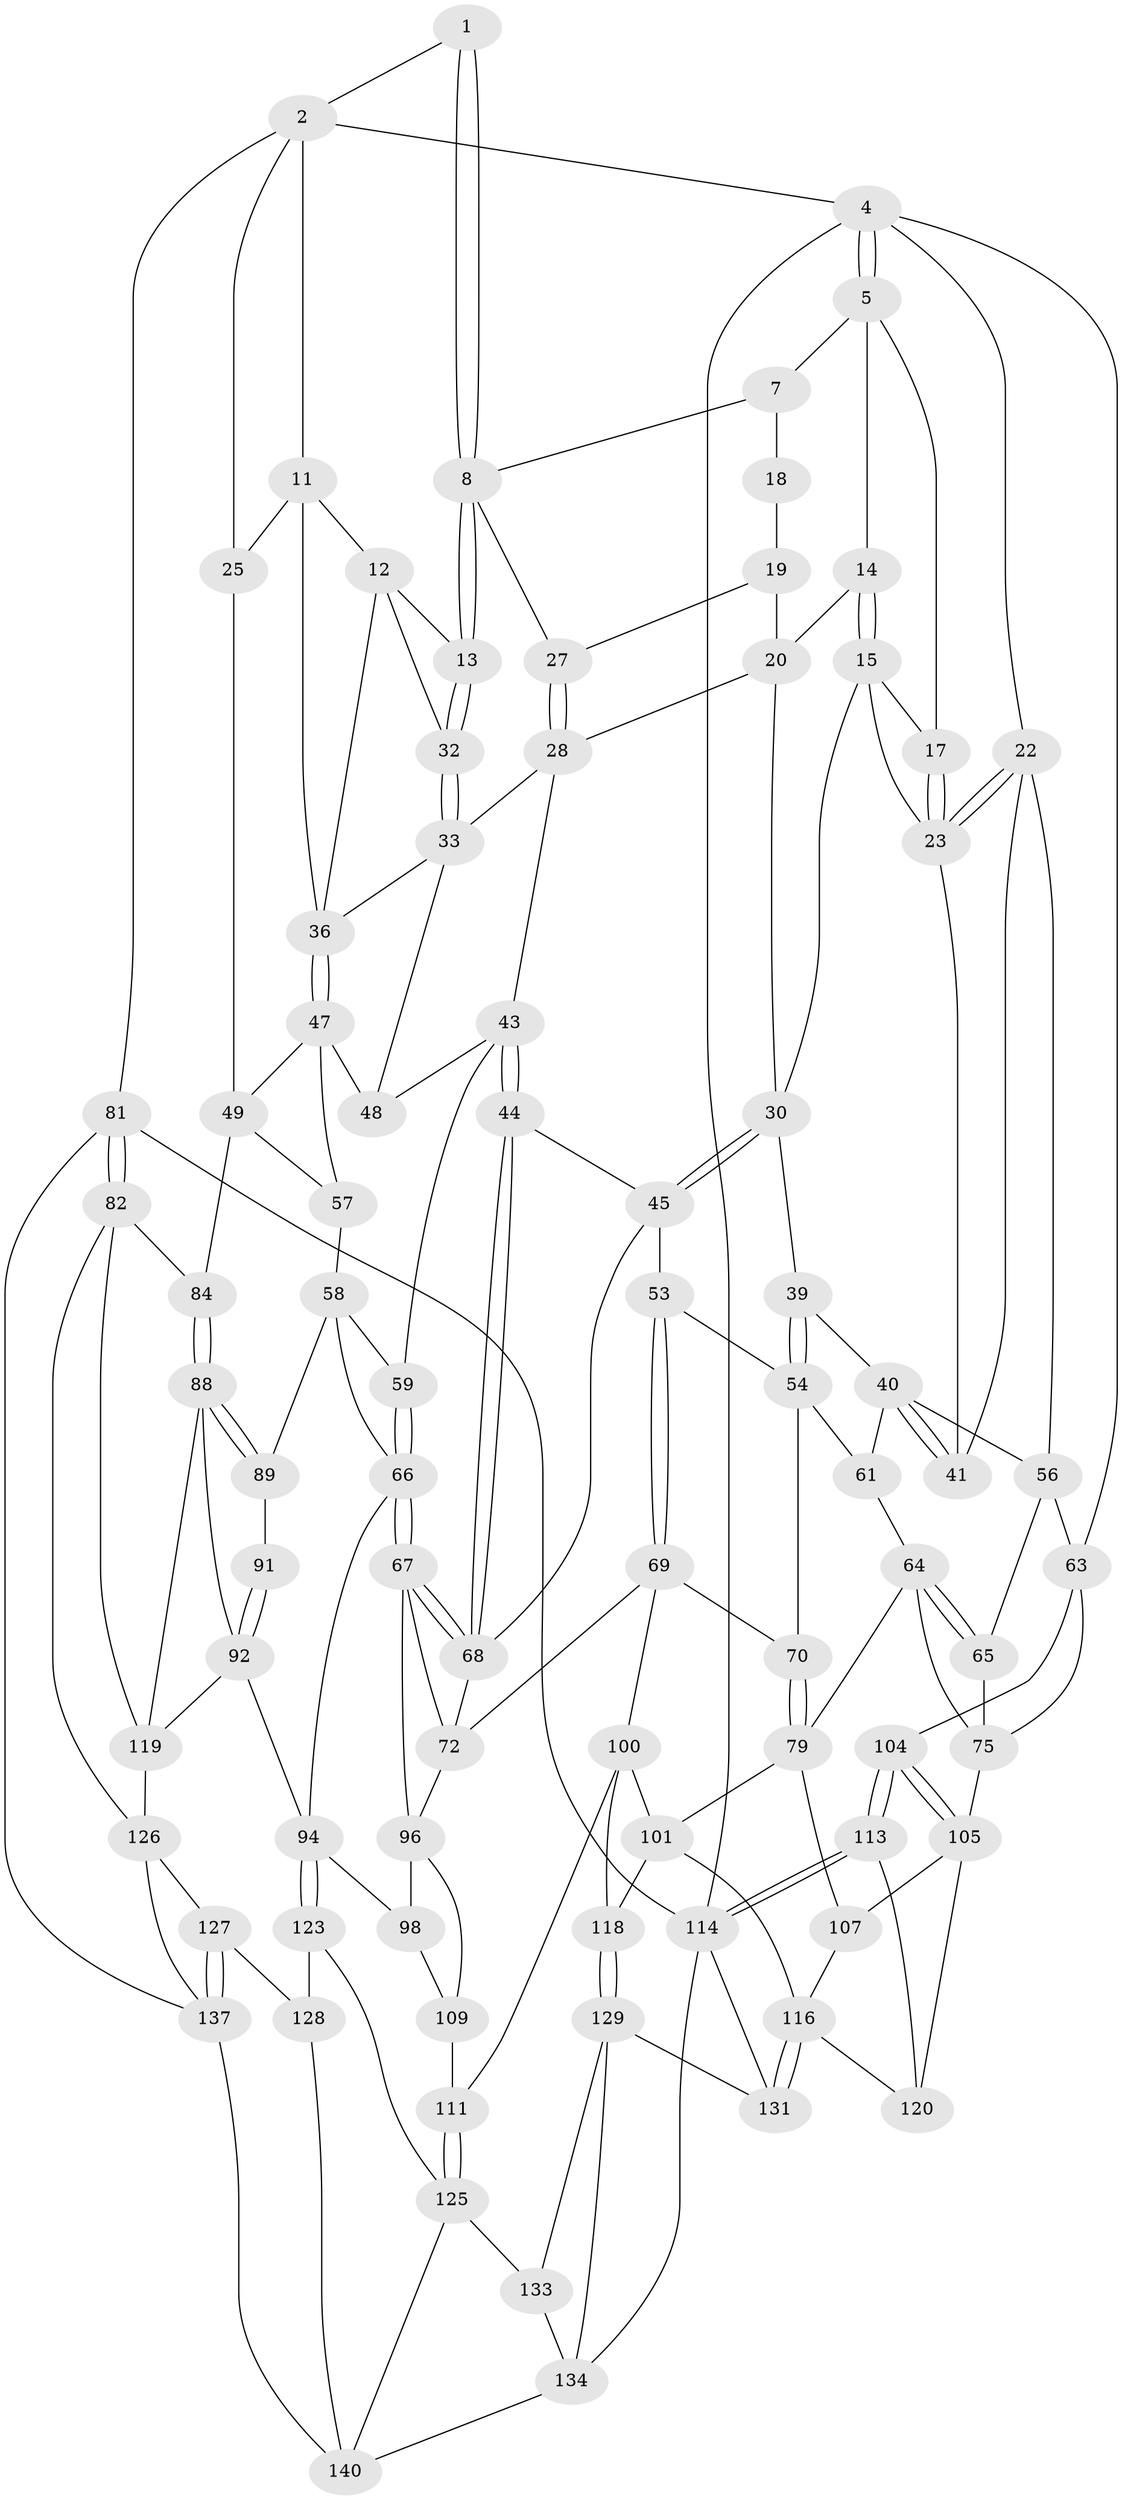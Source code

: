 // original degree distribution, {3: 0.02112676056338028, 4: 0.23943661971830985, 6: 0.23943661971830985, 5: 0.5}
// Generated by graph-tools (version 1.1) at 2025/12/02/27/25 16:12:00]
// undirected, 85 vertices, 185 edges
graph export_dot {
graph [start="1"]
  node [color=gray90,style=filled];
  1 [pos="+0.5992202410169007+0"];
  2 [pos="+0.7968569171590877+0",super="+3"];
  4 [pos="+0+0",super="+21"];
  5 [pos="+0.1870174578333752+0",super="+6"];
  7 [pos="+0.4641076436561361+0",super="+10"];
  8 [pos="+0.6086417430278837+0.07672812688032334",super="+9"];
  11 [pos="+0.8041773904952441+0",super="+24"];
  12 [pos="+0.7400653798489+0.08188656062495824",super="+38"];
  13 [pos="+0.7025952579178629+0.13839957816223206"];
  14 [pos="+0.39456721761532443+0"];
  15 [pos="+0.32919640039623743+0.10982247604004247",super="+16"];
  17 [pos="+0.18171835715495915+0"];
  18 [pos="+0.528362523308969+0.08234331855321529"];
  19 [pos="+0.4490295917710261+0.04004386364006497",super="+26"];
  20 [pos="+0.4267282294346933+0.02365254049676393",super="+29"];
  22 [pos="+0+0.0757667614082274",super="+42"];
  23 [pos="+0.06365056522129452+0.10874284454787252",super="+35"];
  25 [pos="+1+0.18132789091743512"];
  27 [pos="+0.4991813252265233+0.20004194884512927"];
  28 [pos="+0.49875023756251796+0.20207309400780546",super="+34"];
  30 [pos="+0.4101050164888692+0.23717013376970725",super="+31"];
  32 [pos="+0.7022206493804762+0.14342832593110663"];
  33 [pos="+0.6855086180006964+0.24973153829904202",super="+46"];
  36 [pos="+0.986937852449364+0.1737468596169646",super="+37"];
  39 [pos="+0.2566090859716945+0.28015184016749595"];
  40 [pos="+0.21235476321535462+0.2833208821548897",super="+55"];
  41 [pos="+0.18213058601393098+0.24686941319389438"];
  43 [pos="+0.6830418808383146+0.2831913858410591",super="+51"];
  44 [pos="+0.596315488755195+0.38108174509023734"];
  45 [pos="+0.44711834412395746+0.3335325649526604",super="+52"];
  47 [pos="+0.9091929992342277+0.32572580867780504",super="+50"];
  48 [pos="+0.8717075109535006+0.304157191091707"];
  49 [pos="+1+0.18756644801478714",super="+80"];
  53 [pos="+0.3625458463198933+0.42235819141080916"];
  54 [pos="+0.3030367967692068+0.3690005059198616",super="+60"];
  56 [pos="+0.07610701374015462+0.34998430264264857",super="+62"];
  57 [pos="+0.8895842385013502+0.44480059714851333"];
  58 [pos="+0.8478397231639427+0.4502537943514486",super="+86"];
  59 [pos="+0.8058259026790966+0.43610253908833435"];
  61 [pos="+0.1690846520645067+0.4249187111144246"];
  63 [pos="+0+0.4553408528931296",super="+76"];
  64 [pos="+0.12865316534646246+0.4729109118609337",super="+77"];
  65 [pos="+0.08967900071627698+0.4741303393511227"];
  66 [pos="+0.7000492325156337+0.5383670554762263",super="+87"];
  67 [pos="+0.6142039582362487+0.48965629660796206",super="+85"];
  68 [pos="+0.5917519213898207+0.3990671008917648",super="+71"];
  69 [pos="+0.30354643273324095+0.5238829605529803",super="+74"];
  70 [pos="+0.2691377792839948+0.5241036290007268"];
  72 [pos="+0.45570174125260626+0.5191426785947534",super="+73"];
  75 [pos="+0.07830386488271679+0.4898407375535979",super="+78"];
  79 [pos="+0.19854292708409332+0.6027653893373824",super="+102"];
  81 [pos="+1+1"];
  82 [pos="+1+1",super="+83"];
  84 [pos="+1+0.6881099984242768"];
  88 [pos="+0.9754480660208005+0.6484875815309156",super="+103"];
  89 [pos="+0.8977778656610925+0.5914787773768586",super="+90"];
  91 [pos="+0.8363678312939861+0.5726765949222902"];
  92 [pos="+0.8134355031599881+0.6256246631659185",super="+93"];
  94 [pos="+0.7197834241674265+0.6720890463236814",super="+95"];
  96 [pos="+0.5688096016783151+0.609903461802077",super="+97"];
  98 [pos="+0.6581167541936123+0.66110535842635",super="+99"];
  100 [pos="+0.3996986182609256+0.5939858770646587",super="+112"];
  101 [pos="+0.2233934257353523+0.6491441216175854",super="+115"];
  104 [pos="+0+0.5660744064495842"];
  105 [pos="+0+0.5733106916409408",super="+106"];
  107 [pos="+0.09834860863361067+0.6953904358477495",super="+108"];
  109 [pos="+0.4949814411161439+0.6991235326207375",super="+110"];
  111 [pos="+0.4890375846096815+0.8194240489602339"];
  113 [pos="+0+1"];
  114 [pos="+0+1",super="+136"];
  116 [pos="+0.0884871572782777+0.8200231914058133",super="+117"];
  118 [pos="+0.2799628408730812+0.7584688218275141"];
  119 [pos="+0.8151423728341457+0.7078789794431855",super="+122"];
  120 [pos="+0.030449000015243744+0.6865016053847748",super="+121"];
  123 [pos="+0.7105137535576648+0.7957295363051102",super="+124"];
  125 [pos="+0.5051510458864132+0.8578125854628983",super="+132"];
  126 [pos="+0.8401552297510868+0.8538742180609926",super="+135"];
  127 [pos="+0.8294281041841736+0.8580726681366193"];
  128 [pos="+0.7619607910355289+0.8518473581373819",super="+138"];
  129 [pos="+0.2842477646303315+0.8578276809218885",super="+130"];
  131 [pos="+0.2089420894853663+0.9181131708213407"];
  133 [pos="+0.3124964542014606+0.8896662536418639"];
  134 [pos="+0.25796687281237085+0.9912997852080715",super="+141"];
  137 [pos="+0.8463149171750032+0.958900609786932",super="+139"];
  140 [pos="+0.7423709134823071+1",super="+142"];
  1 -- 2;
  1 -- 8;
  1 -- 8;
  2 -- 11;
  2 -- 81;
  2 -- 4;
  2 -- 25;
  4 -- 5;
  4 -- 5;
  4 -- 114;
  4 -- 22;
  4 -- 63;
  5 -- 17;
  5 -- 14;
  5 -- 7;
  7 -- 8;
  7 -- 18;
  8 -- 13;
  8 -- 13;
  8 -- 27;
  11 -- 12;
  11 -- 25;
  11 -- 36;
  12 -- 13;
  12 -- 32;
  12 -- 36;
  13 -- 32;
  13 -- 32;
  14 -- 15;
  14 -- 15;
  14 -- 20;
  15 -- 17;
  15 -- 23;
  15 -- 30;
  17 -- 23;
  17 -- 23;
  18 -- 19 [weight=2];
  19 -- 20;
  19 -- 27;
  20 -- 28;
  20 -- 30;
  22 -- 23;
  22 -- 23;
  22 -- 56;
  22 -- 41;
  23 -- 41;
  25 -- 49;
  27 -- 28;
  27 -- 28;
  28 -- 33;
  28 -- 43;
  30 -- 45;
  30 -- 45;
  30 -- 39;
  32 -- 33;
  32 -- 33;
  33 -- 48;
  33 -- 36;
  36 -- 47;
  36 -- 47;
  39 -- 40;
  39 -- 54;
  39 -- 54;
  40 -- 41;
  40 -- 41;
  40 -- 56;
  40 -- 61;
  43 -- 44;
  43 -- 44;
  43 -- 48;
  43 -- 59;
  44 -- 45;
  44 -- 68;
  44 -- 68;
  45 -- 53;
  45 -- 68;
  47 -- 48;
  47 -- 49;
  47 -- 57;
  49 -- 84;
  49 -- 57;
  53 -- 54;
  53 -- 69;
  53 -- 69;
  54 -- 70;
  54 -- 61;
  56 -- 65;
  56 -- 63;
  57 -- 58;
  58 -- 59;
  58 -- 89;
  58 -- 66;
  59 -- 66;
  59 -- 66;
  61 -- 64;
  63 -- 104;
  63 -- 75;
  64 -- 65;
  64 -- 65;
  64 -- 75;
  64 -- 79;
  65 -- 75;
  66 -- 67;
  66 -- 67;
  66 -- 94;
  67 -- 68;
  67 -- 68;
  67 -- 72;
  67 -- 96;
  68 -- 72;
  69 -- 70;
  69 -- 100;
  69 -- 72;
  70 -- 79;
  70 -- 79;
  72 -- 96;
  75 -- 105;
  79 -- 107;
  79 -- 101;
  81 -- 82;
  81 -- 82;
  81 -- 114;
  81 -- 137;
  82 -- 84;
  82 -- 119;
  82 -- 126;
  84 -- 88;
  84 -- 88;
  88 -- 89;
  88 -- 89;
  88 -- 92;
  88 -- 119;
  89 -- 91 [weight=2];
  91 -- 92;
  91 -- 92;
  92 -- 94;
  92 -- 119;
  94 -- 123;
  94 -- 123;
  94 -- 98;
  96 -- 98;
  96 -- 109;
  98 -- 109 [weight=2];
  100 -- 101;
  100 -- 118;
  100 -- 111;
  101 -- 116;
  101 -- 118;
  104 -- 105;
  104 -- 105;
  104 -- 113;
  104 -- 113;
  105 -- 120;
  105 -- 107;
  107 -- 116;
  109 -- 111;
  111 -- 125;
  111 -- 125;
  113 -- 114;
  113 -- 114;
  113 -- 120;
  114 -- 131;
  114 -- 134;
  116 -- 131;
  116 -- 131;
  116 -- 120;
  118 -- 129;
  118 -- 129;
  119 -- 126;
  123 -- 128 [weight=2];
  123 -- 125;
  125 -- 133;
  125 -- 140;
  126 -- 127;
  126 -- 137;
  127 -- 128;
  127 -- 137;
  127 -- 137;
  128 -- 140;
  129 -- 133;
  129 -- 131;
  129 -- 134;
  133 -- 134;
  134 -- 140;
  137 -- 140;
}
